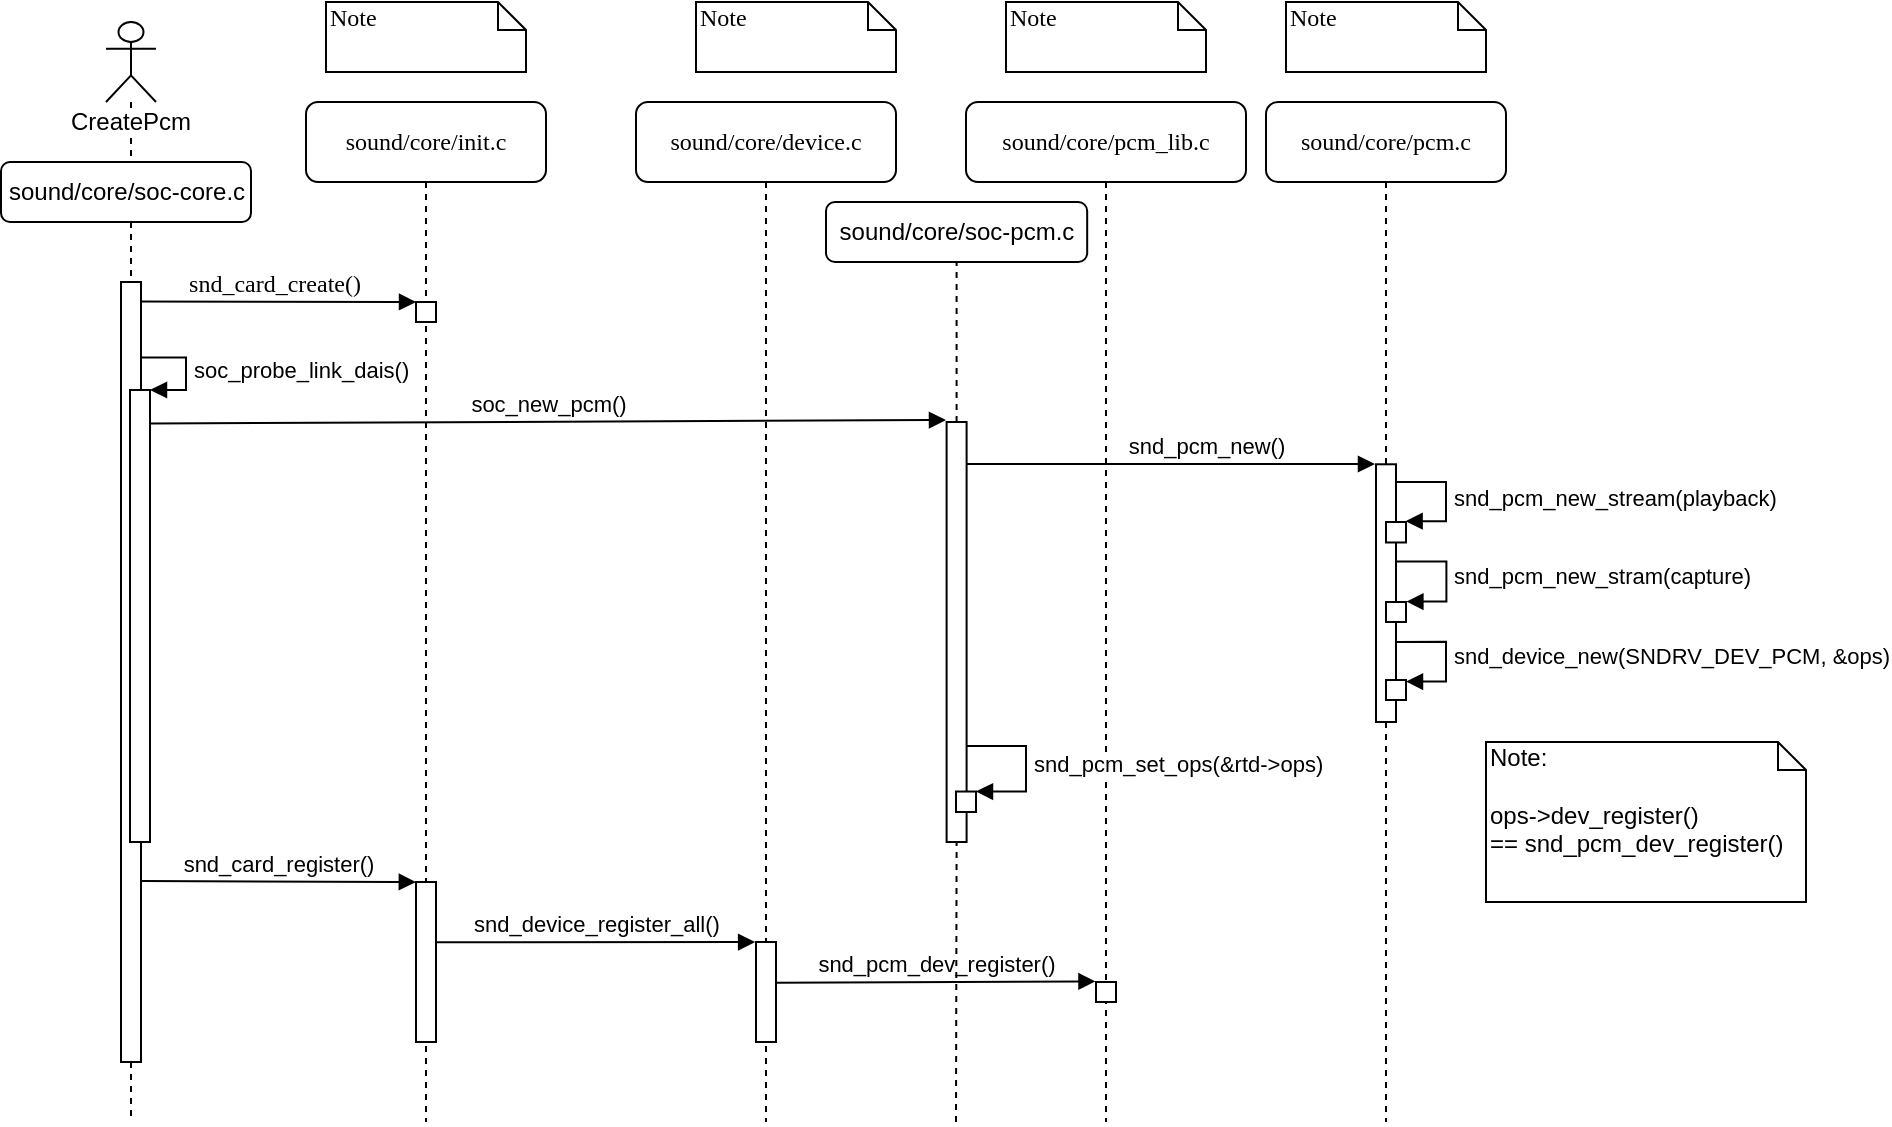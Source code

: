 <mxfile version="12.4.2" type="device" pages="1"><diagram name="Page-1" id="13e1069c-82ec-6db2-03f1-153e76fe0fe0"><mxGraphModel dx="1469" dy="822" grid="1" gridSize="10" guides="1" tooltips="1" connect="1" arrows="1" fold="1" page="1" pageScale="1" pageWidth="1100" pageHeight="850" background="#ffffff" math="0" shadow="0"><root><mxCell id="0"/><mxCell id="1" parent="0"/><mxCell id="7baba1c4bc27f4b0-2" value="sound/core/init.c&lt;br&gt;" style="shape=umlLifeline;perimeter=lifelinePerimeter;whiteSpace=wrap;html=1;container=1;collapsible=0;recursiveResize=0;outlineConnect=0;rounded=1;shadow=0;comic=0;labelBackgroundColor=none;strokeWidth=1;fontFamily=Verdana;fontSize=12;align=center;" parent="1" vertex="1"><mxGeometry x="230" y="80" width="120" height="510" as="geometry"/></mxCell><mxCell id="7baba1c4bc27f4b0-10" value="" style="html=1;points=[];perimeter=orthogonalPerimeter;rounded=0;shadow=0;comic=0;labelBackgroundColor=none;strokeWidth=1;fontFamily=Verdana;fontSize=12;align=center;" parent="7baba1c4bc27f4b0-2" vertex="1"><mxGeometry x="55" y="100" width="10" height="10" as="geometry"/></mxCell><mxCell id="2AqI4rF_JM6Z8ZE7R-V7-28" value="" style="html=1;points=[];perimeter=orthogonalPerimeter;" vertex="1" parent="7baba1c4bc27f4b0-2"><mxGeometry x="55" y="390" width="10" height="80" as="geometry"/></mxCell><mxCell id="7baba1c4bc27f4b0-3" value="sound/core/device.c&lt;br&gt;" style="shape=umlLifeline;perimeter=lifelinePerimeter;whiteSpace=wrap;html=1;container=1;collapsible=0;recursiveResize=0;outlineConnect=0;rounded=1;shadow=0;comic=0;labelBackgroundColor=none;strokeWidth=1;fontFamily=Verdana;fontSize=12;align=center;" parent="1" vertex="1"><mxGeometry x="395" y="80" width="130" height="510" as="geometry"/></mxCell><mxCell id="2AqI4rF_JM6Z8ZE7R-V7-30" value="" style="html=1;points=[];perimeter=orthogonalPerimeter;" vertex="1" parent="7baba1c4bc27f4b0-3"><mxGeometry x="60" y="420" width="10" height="50" as="geometry"/></mxCell><mxCell id="7baba1c4bc27f4b0-4" value="sound/core/pcm_lib.c" style="shape=umlLifeline;perimeter=lifelinePerimeter;whiteSpace=wrap;html=1;container=1;collapsible=0;recursiveResize=0;outlineConnect=0;rounded=1;shadow=0;comic=0;labelBackgroundColor=none;strokeWidth=1;fontFamily=Verdana;fontSize=12;align=center;" parent="1" vertex="1"><mxGeometry x="560" y="80" width="140" height="510" as="geometry"/></mxCell><mxCell id="2AqI4rF_JM6Z8ZE7R-V7-31" value="" style="html=1;points=[];perimeter=orthogonalPerimeter;" vertex="1" parent="7baba1c4bc27f4b0-4"><mxGeometry x="65" y="440" width="10" height="10" as="geometry"/></mxCell><mxCell id="7baba1c4bc27f4b0-5" value="sound/core/pcm.c" style="shape=umlLifeline;perimeter=lifelinePerimeter;whiteSpace=wrap;html=1;container=1;collapsible=0;recursiveResize=0;outlineConnect=0;rounded=1;shadow=0;comic=0;labelBackgroundColor=none;strokeWidth=1;fontFamily=Verdana;fontSize=12;align=center;" parent="1" vertex="1"><mxGeometry x="710" y="80" width="120" height="510" as="geometry"/></mxCell><mxCell id="2AqI4rF_JM6Z8ZE7R-V7-10" value="" style="html=1;points=[];perimeter=orthogonalPerimeter;" vertex="1" parent="7baba1c4bc27f4b0-5"><mxGeometry x="55" y="181.14" width="10" height="128.86" as="geometry"/></mxCell><mxCell id="2AqI4rF_JM6Z8ZE7R-V7-13" value="" style="html=1;points=[];perimeter=orthogonalPerimeter;" vertex="1" parent="7baba1c4bc27f4b0-5"><mxGeometry x="60" y="210" width="10" height="10.24" as="geometry"/></mxCell><mxCell id="2AqI4rF_JM6Z8ZE7R-V7-18" value="" style="html=1;points=[];perimeter=orthogonalPerimeter;" vertex="1" parent="7baba1c4bc27f4b0-5"><mxGeometry x="60" y="250" width="10" height="10" as="geometry"/></mxCell><mxCell id="2AqI4rF_JM6Z8ZE7R-V7-19" value="snd_pcm_new_stram(capture)" style="edgeStyle=orthogonalEdgeStyle;html=1;align=left;spacingLeft=2;endArrow=block;rounded=0;entryX=1;entryY=0;" edge="1" parent="7baba1c4bc27f4b0-5"><mxGeometry relative="1" as="geometry"><mxPoint x="65" y="229.8" as="sourcePoint"/><Array as="points"><mxPoint x="90.2" y="229.8"/><mxPoint x="90.2" y="249.8"/></Array><mxPoint x="70.2" y="249.8" as="targetPoint"/></mxGeometry></mxCell><mxCell id="2AqI4rF_JM6Z8ZE7R-V7-21" value="snd_device_new(SNDRV_DEV_PCM, &amp;amp;ops)" style="edgeStyle=orthogonalEdgeStyle;html=1;align=left;spacingLeft=2;endArrow=block;rounded=0;entryX=1;entryY=0;" edge="1" parent="7baba1c4bc27f4b0-5"><mxGeometry relative="1" as="geometry"><mxPoint x="65" y="269.94" as="sourcePoint"/><Array as="points"><mxPoint x="90" y="269.8"/><mxPoint x="90" y="289.8"/></Array><mxPoint x="70" y="289.8" as="targetPoint"/></mxGeometry></mxCell><object label="snd_card_create()" id="7baba1c4bc27f4b0-11"><mxCell style="html=1;verticalAlign=bottom;endArrow=block;entryX=0;entryY=0;labelBackgroundColor=none;fontFamily=Verdana;fontSize=12;edgeStyle=elbowEdgeStyle;elbow=vertical;exitX=0.5;exitY=0.025;exitDx=0;exitDy=0;exitPerimeter=0;" parent="1" source="2AqI4rF_JM6Z8ZE7R-V7-39" target="7baba1c4bc27f4b0-10" edge="1"><mxGeometry relative="1" as="geometry"><mxPoint x="50" y="180" as="sourcePoint"/><Array as="points"/></mxGeometry></mxCell></object><mxCell id="7baba1c4bc27f4b0-41" value="Note" style="shape=note;whiteSpace=wrap;html=1;size=14;verticalAlign=top;align=left;spacingTop=-6;rounded=0;shadow=0;comic=0;labelBackgroundColor=none;strokeWidth=1;fontFamily=Verdana;fontSize=12" parent="1" vertex="1"><mxGeometry x="240" y="30" width="100" height="35" as="geometry"/></mxCell><mxCell id="7baba1c4bc27f4b0-42" value="Note" style="shape=note;whiteSpace=wrap;html=1;size=14;verticalAlign=top;align=left;spacingTop=-6;rounded=0;shadow=0;comic=0;labelBackgroundColor=none;strokeWidth=1;fontFamily=Verdana;fontSize=12" parent="1" vertex="1"><mxGeometry x="425" y="30" width="100" height="35" as="geometry"/></mxCell><mxCell id="7baba1c4bc27f4b0-43" value="Note" style="shape=note;whiteSpace=wrap;html=1;size=14;verticalAlign=top;align=left;spacingTop=-6;rounded=0;shadow=0;comic=0;labelBackgroundColor=none;strokeWidth=1;fontFamily=Verdana;fontSize=12" parent="1" vertex="1"><mxGeometry x="580" y="30" width="100" height="35" as="geometry"/></mxCell><mxCell id="7baba1c4bc27f4b0-44" value="Note" style="shape=note;whiteSpace=wrap;html=1;size=14;verticalAlign=top;align=left;spacingTop=-6;rounded=0;shadow=0;comic=0;labelBackgroundColor=none;strokeWidth=1;fontFamily=Verdana;fontSize=12" parent="1" vertex="1"><mxGeometry x="720" y="30" width="100" height="35" as="geometry"/></mxCell><mxCell id="2AqI4rF_JM6Z8ZE7R-V7-9" value="snd_pcm_new()" style="html=1;verticalAlign=bottom;endArrow=block;" edge="1" parent="1"><mxGeometry x="0.174" width="80" relative="1" as="geometry"><mxPoint x="560" y="261" as="sourcePoint"/><mxPoint x="764.5" y="261" as="targetPoint"/><Array as="points"><mxPoint x="629.5" y="261"/></Array><mxPoint as="offset"/></mxGeometry></mxCell><mxCell id="2AqI4rF_JM6Z8ZE7R-V7-27" value="snd_card_register()" style="html=1;verticalAlign=bottom;endArrow=block;exitX=1.01;exitY=0.768;exitDx=0;exitDy=0;exitPerimeter=0;entryX=-0.009;entryY=0;entryDx=0;entryDy=0;entryPerimeter=0;" edge="1" parent="1" source="2AqI4rF_JM6Z8ZE7R-V7-39" target="2AqI4rF_JM6Z8ZE7R-V7-28"><mxGeometry width="80" relative="1" as="geometry"><mxPoint x="84.72" y="500.04" as="sourcePoint"/><mxPoint x="280" y="500" as="targetPoint"/></mxGeometry></mxCell><mxCell id="2AqI4rF_JM6Z8ZE7R-V7-29" value="snd_device_register_all()" style="html=1;verticalAlign=bottom;endArrow=block;entryX=-0.044;entryY=0;entryDx=0;entryDy=0;entryPerimeter=0;exitX=0.974;exitY=0.377;exitDx=0;exitDy=0;exitPerimeter=0;" edge="1" parent="1" source="2AqI4rF_JM6Z8ZE7R-V7-28" target="2AqI4rF_JM6Z8ZE7R-V7-30"><mxGeometry width="80" relative="1" as="geometry"><mxPoint x="300" y="500" as="sourcePoint"/><mxPoint x="370" y="520" as="targetPoint"/></mxGeometry></mxCell><mxCell id="2AqI4rF_JM6Z8ZE7R-V7-34" value="CreatePcm" style="shape=umlLifeline;participant=umlActor;perimeter=lifelinePerimeter;whiteSpace=wrap;html=1;container=1;collapsible=0;recursiveResize=0;verticalAlign=top;spacingTop=36;labelBackgroundColor=#ffffff;outlineConnect=0;align=center;" vertex="1" parent="1"><mxGeometry x="130" y="40" width="25" height="550" as="geometry"/></mxCell><mxCell id="2AqI4rF_JM6Z8ZE7R-V7-39" value="" style="html=1;points=[];perimeter=orthogonalPerimeter;" vertex="1" parent="2AqI4rF_JM6Z8ZE7R-V7-34"><mxGeometry x="7.5" y="130" width="10" height="390" as="geometry"/></mxCell><mxCell id="2AqI4rF_JM6Z8ZE7R-V7-74" value="" style="html=1;points=[];perimeter=orthogonalPerimeter;" vertex="1" parent="2AqI4rF_JM6Z8ZE7R-V7-34"><mxGeometry x="12" y="184" width="10" height="226" as="geometry"/></mxCell><mxCell id="2AqI4rF_JM6Z8ZE7R-V7-75" value="&lt;span style=&quot;text-align: center&quot;&gt;soc_probe_link_dais()&lt;/span&gt;" style="edgeStyle=orthogonalEdgeStyle;html=1;align=left;spacingLeft=2;endArrow=block;rounded=0;entryX=1;entryY=0;exitX=1.024;exitY=0.209;exitDx=0;exitDy=0;exitPerimeter=0;" edge="1" target="2AqI4rF_JM6Z8ZE7R-V7-74" parent="2AqI4rF_JM6Z8ZE7R-V7-34"><mxGeometry relative="1" as="geometry"><mxPoint x="17.857" y="167.714" as="sourcePoint"/><Array as="points"><mxPoint x="40" y="168"/><mxPoint x="40" y="184"/></Array></mxGeometry></mxCell><mxCell id="2AqI4rF_JM6Z8ZE7R-V7-32" value="snd_pcm_dev_register()" style="html=1;verticalAlign=bottom;endArrow=block;exitX=0.963;exitY=0.408;exitDx=0;exitDy=0;exitPerimeter=0;entryX=-0.026;entryY=-0.03;entryDx=0;entryDy=0;entryPerimeter=0;" edge="1" parent="1" source="2AqI4rF_JM6Z8ZE7R-V7-30" target="2AqI4rF_JM6Z8ZE7R-V7-31"><mxGeometry width="80" relative="1" as="geometry"><mxPoint x="490" y="525" as="sourcePoint"/><mxPoint x="620" y="525" as="targetPoint"/></mxGeometry></mxCell><mxCell id="2AqI4rF_JM6Z8ZE7R-V7-43" value="sound/core/soc-core.c" style="rounded=1;whiteSpace=wrap;html=1;" vertex="1" parent="1"><mxGeometry x="77.5" y="110" width="125" height="30" as="geometry"/></mxCell><mxCell id="2AqI4rF_JM6Z8ZE7R-V7-51" value="sound/core/soc-pcm.c" style="rounded=1;whiteSpace=wrap;html=1;" vertex="1" parent="1"><mxGeometry x="490" y="130" width="130.59" height="30" as="geometry"/></mxCell><mxCell id="2AqI4rF_JM6Z8ZE7R-V7-52" value="" style="endArrow=none;dashed=1;html=1;entryX=0.5;entryY=1;entryDx=0;entryDy=0;" edge="1" parent="1" source="2AqI4rF_JM6Z8ZE7R-V7-54" target="2AqI4rF_JM6Z8ZE7R-V7-51"><mxGeometry width="50" height="50" relative="1" as="geometry"><mxPoint x="555" y="590" as="sourcePoint"/><mxPoint x="180" y="610" as="targetPoint"/></mxGeometry></mxCell><mxCell id="2AqI4rF_JM6Z8ZE7R-V7-53" value="soc_new_pcm()" style="html=1;verticalAlign=bottom;endArrow=block;exitX=1.04;exitY=0.074;exitDx=0;exitDy=0;exitPerimeter=0;" edge="1" parent="1" source="2AqI4rF_JM6Z8ZE7R-V7-74"><mxGeometry width="80" relative="1" as="geometry"><mxPoint x="155.0" y="240" as="sourcePoint"/><mxPoint x="550" y="239" as="targetPoint"/></mxGeometry></mxCell><mxCell id="2AqI4rF_JM6Z8ZE7R-V7-54" value="" style="html=1;points=[];perimeter=orthogonalPerimeter;" vertex="1" parent="1"><mxGeometry x="550.3" y="240" width="10" height="210" as="geometry"/></mxCell><mxCell id="2AqI4rF_JM6Z8ZE7R-V7-55" value="" style="endArrow=none;dashed=1;html=1;entryX=0.5;entryY=1;entryDx=0;entryDy=0;" edge="1" parent="1" target="2AqI4rF_JM6Z8ZE7R-V7-54"><mxGeometry width="50" height="50" relative="1" as="geometry"><mxPoint x="555" y="590" as="sourcePoint"/><mxPoint x="555.295" y="160.0" as="targetPoint"/></mxGeometry></mxCell><mxCell id="2AqI4rF_JM6Z8ZE7R-V7-61" value="" style="html=1;points=[];perimeter=orthogonalPerimeter;" vertex="1" parent="1"><mxGeometry x="555" y="424.76" width="10" height="10.24" as="geometry"/></mxCell><mxCell id="2AqI4rF_JM6Z8ZE7R-V7-62" value="&lt;span style=&quot;text-align: center&quot;&gt;snd_pcm_set_ops(&amp;amp;rtd-&amp;gt;ops)&lt;/span&gt;" style="edgeStyle=orthogonalEdgeStyle;html=1;align=left;spacingLeft=2;endArrow=block;rounded=0;entryX=1;entryY=0;exitX=1.027;exitY=0.691;exitDx=0;exitDy=0;exitPerimeter=0;" edge="1" parent="1" target="2AqI4rF_JM6Z8ZE7R-V7-61"><mxGeometry relative="1" as="geometry"><mxPoint x="560" y="401.952" as="sourcePoint"/><Array as="points"><mxPoint x="590" y="402"/><mxPoint x="590" y="425"/></Array></mxGeometry></mxCell><mxCell id="2AqI4rF_JM6Z8ZE7R-V7-65" value="snd_pcm_new_stream(playback)" style="edgeStyle=orthogonalEdgeStyle;html=1;align=left;spacingLeft=2;endArrow=block;rounded=0;entryX=1;entryY=0;" edge="1" parent="1"><mxGeometry relative="1" as="geometry"><mxPoint x="775" y="270" as="sourcePoint"/><Array as="points"><mxPoint x="800" y="270"/><mxPoint x="800" y="290"/></Array><mxPoint x="779.8" y="289.6" as="targetPoint"/></mxGeometry></mxCell><mxCell id="2AqI4rF_JM6Z8ZE7R-V7-66" value="" style="html=1;points=[];perimeter=orthogonalPerimeter;" vertex="1" parent="1"><mxGeometry x="770" y="369" width="10" height="10" as="geometry"/></mxCell><mxCell id="2AqI4rF_JM6Z8ZE7R-V7-78" value="Note:&lt;br&gt;&lt;br&gt;ops-&amp;gt;dev_register()&lt;br&gt;== snd_pcm_dev_register()" style="shape=note;whiteSpace=wrap;html=1;size=14;verticalAlign=top;align=left;spacingTop=-6;" vertex="1" parent="1"><mxGeometry x="820" y="400" width="160" height="80" as="geometry"/></mxCell></root></mxGraphModel></diagram></mxfile>
